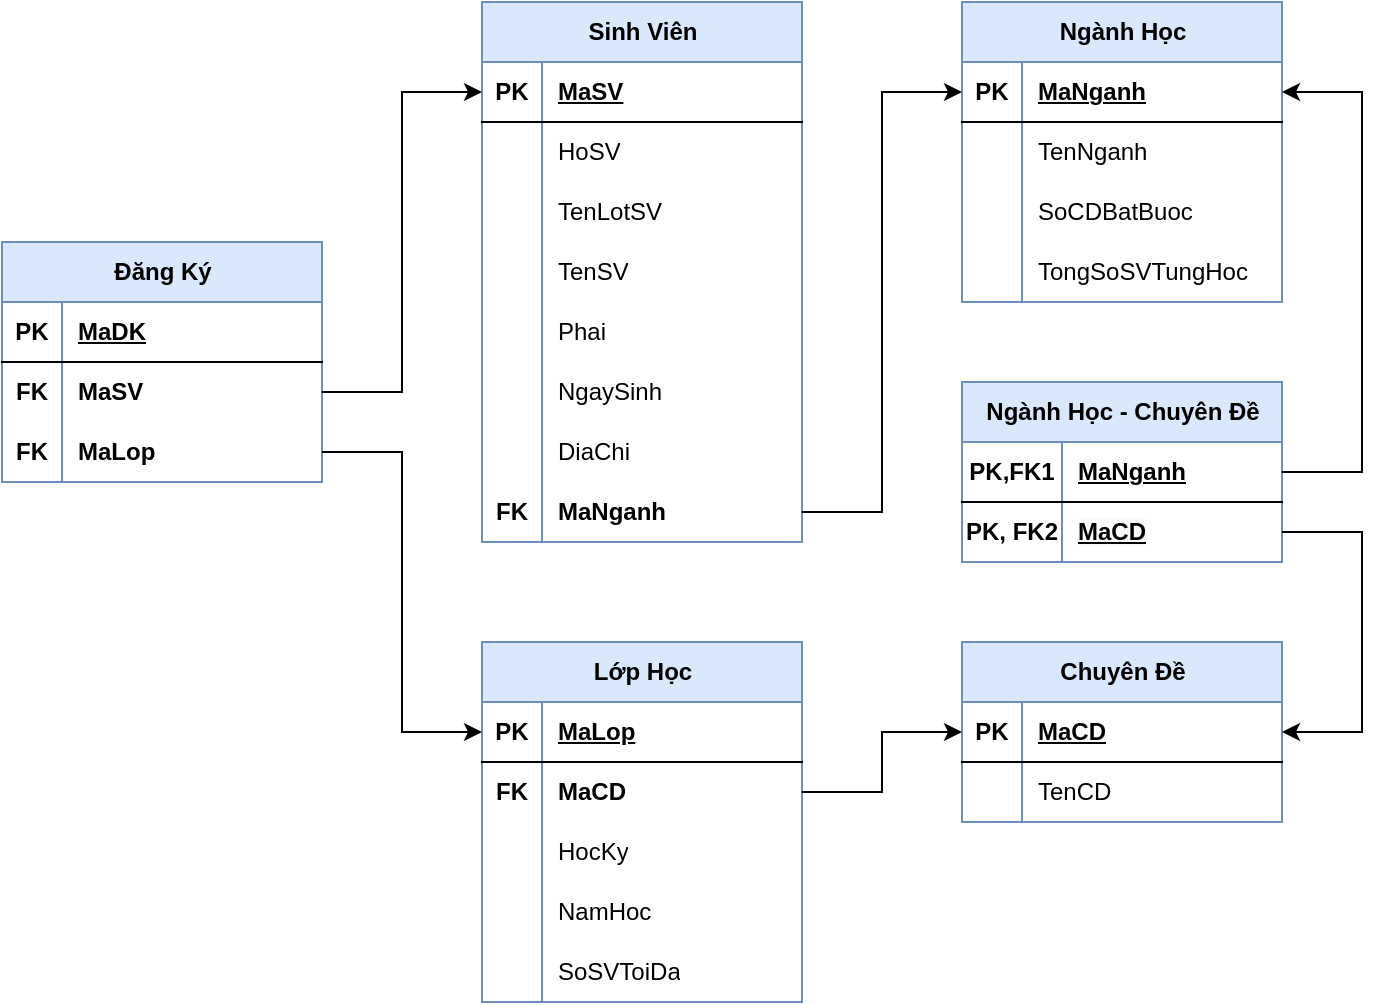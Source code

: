<mxfile version="26.0.9">
  <diagram name="Page-1" id="7kyxWclyCV3_2KLCZEji">
    <mxGraphModel dx="1981" dy="778" grid="1" gridSize="10" guides="1" tooltips="1" connect="1" arrows="1" fold="1" page="1" pageScale="1" pageWidth="850" pageHeight="1100" math="0" shadow="0">
      <root>
        <mxCell id="0" />
        <mxCell id="1" parent="0" />
        <mxCell id="jEYlWGHzcIJvr_2zK4km-11" value="Sinh Viên" style="shape=table;startSize=30;container=1;collapsible=1;childLayout=tableLayout;fixedRows=1;rowLines=0;fontStyle=1;align=center;resizeLast=1;html=1;fillColor=#dae8fc;strokeColor=#6c8ebf;" parent="1" vertex="1">
          <mxGeometry x="200" y="640" width="160" height="270" as="geometry">
            <mxRectangle x="200" y="640" width="90" height="30" as="alternateBounds" />
          </mxGeometry>
        </mxCell>
        <mxCell id="jEYlWGHzcIJvr_2zK4km-12" value="" style="shape=tableRow;horizontal=0;startSize=0;swimlaneHead=0;swimlaneBody=0;fillColor=none;collapsible=0;dropTarget=0;points=[[0,0.5],[1,0.5]];portConstraint=eastwest;top=0;left=0;right=0;bottom=1;" parent="jEYlWGHzcIJvr_2zK4km-11" vertex="1">
          <mxGeometry y="30" width="160" height="30" as="geometry" />
        </mxCell>
        <mxCell id="jEYlWGHzcIJvr_2zK4km-13" value="PK" style="shape=partialRectangle;connectable=0;fillColor=none;top=0;left=0;bottom=0;right=0;fontStyle=1;overflow=hidden;whiteSpace=wrap;html=1;" parent="jEYlWGHzcIJvr_2zK4km-12" vertex="1">
          <mxGeometry width="30" height="30" as="geometry">
            <mxRectangle width="30" height="30" as="alternateBounds" />
          </mxGeometry>
        </mxCell>
        <mxCell id="jEYlWGHzcIJvr_2zK4km-14" value="MaSV" style="shape=partialRectangle;connectable=0;fillColor=none;top=0;left=0;bottom=0;right=0;align=left;spacingLeft=6;fontStyle=5;overflow=hidden;whiteSpace=wrap;html=1;" parent="jEYlWGHzcIJvr_2zK4km-12" vertex="1">
          <mxGeometry x="30" width="130" height="30" as="geometry">
            <mxRectangle width="130" height="30" as="alternateBounds" />
          </mxGeometry>
        </mxCell>
        <mxCell id="jEYlWGHzcIJvr_2zK4km-15" value="" style="shape=tableRow;horizontal=0;startSize=0;swimlaneHead=0;swimlaneBody=0;fillColor=none;collapsible=0;dropTarget=0;points=[[0,0.5],[1,0.5]];portConstraint=eastwest;top=0;left=0;right=0;bottom=0;" parent="jEYlWGHzcIJvr_2zK4km-11" vertex="1">
          <mxGeometry y="60" width="160" height="30" as="geometry" />
        </mxCell>
        <mxCell id="jEYlWGHzcIJvr_2zK4km-16" value="" style="shape=partialRectangle;connectable=0;fillColor=none;top=0;left=0;bottom=0;right=0;editable=1;overflow=hidden;whiteSpace=wrap;html=1;" parent="jEYlWGHzcIJvr_2zK4km-15" vertex="1">
          <mxGeometry width="30" height="30" as="geometry">
            <mxRectangle width="30" height="30" as="alternateBounds" />
          </mxGeometry>
        </mxCell>
        <mxCell id="jEYlWGHzcIJvr_2zK4km-17" value="HoSV" style="shape=partialRectangle;connectable=0;fillColor=none;top=0;left=0;bottom=0;right=0;align=left;spacingLeft=6;overflow=hidden;whiteSpace=wrap;html=1;" parent="jEYlWGHzcIJvr_2zK4km-15" vertex="1">
          <mxGeometry x="30" width="130" height="30" as="geometry">
            <mxRectangle width="130" height="30" as="alternateBounds" />
          </mxGeometry>
        </mxCell>
        <mxCell id="jEYlWGHzcIJvr_2zK4km-18" value="" style="shape=tableRow;horizontal=0;startSize=0;swimlaneHead=0;swimlaneBody=0;fillColor=none;collapsible=0;dropTarget=0;points=[[0,0.5],[1,0.5]];portConstraint=eastwest;top=0;left=0;right=0;bottom=0;" parent="jEYlWGHzcIJvr_2zK4km-11" vertex="1">
          <mxGeometry y="90" width="160" height="30" as="geometry" />
        </mxCell>
        <mxCell id="jEYlWGHzcIJvr_2zK4km-19" value="" style="shape=partialRectangle;connectable=0;fillColor=none;top=0;left=0;bottom=0;right=0;editable=1;overflow=hidden;whiteSpace=wrap;html=1;" parent="jEYlWGHzcIJvr_2zK4km-18" vertex="1">
          <mxGeometry width="30" height="30" as="geometry">
            <mxRectangle width="30" height="30" as="alternateBounds" />
          </mxGeometry>
        </mxCell>
        <mxCell id="jEYlWGHzcIJvr_2zK4km-20" value="TenLotSV" style="shape=partialRectangle;connectable=0;fillColor=none;top=0;left=0;bottom=0;right=0;align=left;spacingLeft=6;overflow=hidden;whiteSpace=wrap;html=1;" parent="jEYlWGHzcIJvr_2zK4km-18" vertex="1">
          <mxGeometry x="30" width="130" height="30" as="geometry">
            <mxRectangle width="130" height="30" as="alternateBounds" />
          </mxGeometry>
        </mxCell>
        <mxCell id="jEYlWGHzcIJvr_2zK4km-66" value="" style="shape=tableRow;horizontal=0;startSize=0;swimlaneHead=0;swimlaneBody=0;fillColor=none;collapsible=0;dropTarget=0;points=[[0,0.5],[1,0.5]];portConstraint=eastwest;top=0;left=0;right=0;bottom=0;" parent="jEYlWGHzcIJvr_2zK4km-11" vertex="1">
          <mxGeometry y="120" width="160" height="30" as="geometry" />
        </mxCell>
        <mxCell id="jEYlWGHzcIJvr_2zK4km-67" value="" style="shape=partialRectangle;connectable=0;fillColor=none;top=0;left=0;bottom=0;right=0;editable=1;overflow=hidden;whiteSpace=wrap;html=1;" parent="jEYlWGHzcIJvr_2zK4km-66" vertex="1">
          <mxGeometry width="30" height="30" as="geometry">
            <mxRectangle width="30" height="30" as="alternateBounds" />
          </mxGeometry>
        </mxCell>
        <mxCell id="jEYlWGHzcIJvr_2zK4km-68" value="TenSV" style="shape=partialRectangle;connectable=0;fillColor=none;top=0;left=0;bottom=0;right=0;align=left;spacingLeft=6;overflow=hidden;whiteSpace=wrap;html=1;" parent="jEYlWGHzcIJvr_2zK4km-66" vertex="1">
          <mxGeometry x="30" width="130" height="30" as="geometry">
            <mxRectangle width="130" height="30" as="alternateBounds" />
          </mxGeometry>
        </mxCell>
        <mxCell id="jEYlWGHzcIJvr_2zK4km-69" value="" style="shape=tableRow;horizontal=0;startSize=0;swimlaneHead=0;swimlaneBody=0;fillColor=none;collapsible=0;dropTarget=0;points=[[0,0.5],[1,0.5]];portConstraint=eastwest;top=0;left=0;right=0;bottom=0;" parent="jEYlWGHzcIJvr_2zK4km-11" vertex="1">
          <mxGeometry y="150" width="160" height="30" as="geometry" />
        </mxCell>
        <mxCell id="jEYlWGHzcIJvr_2zK4km-70" value="" style="shape=partialRectangle;connectable=0;fillColor=none;top=0;left=0;bottom=0;right=0;editable=1;overflow=hidden;whiteSpace=wrap;html=1;" parent="jEYlWGHzcIJvr_2zK4km-69" vertex="1">
          <mxGeometry width="30" height="30" as="geometry">
            <mxRectangle width="30" height="30" as="alternateBounds" />
          </mxGeometry>
        </mxCell>
        <mxCell id="jEYlWGHzcIJvr_2zK4km-71" value="Phai" style="shape=partialRectangle;connectable=0;fillColor=none;top=0;left=0;bottom=0;right=0;align=left;spacingLeft=6;overflow=hidden;whiteSpace=wrap;html=1;" parent="jEYlWGHzcIJvr_2zK4km-69" vertex="1">
          <mxGeometry x="30" width="130" height="30" as="geometry">
            <mxRectangle width="130" height="30" as="alternateBounds" />
          </mxGeometry>
        </mxCell>
        <mxCell id="jEYlWGHzcIJvr_2zK4km-72" value="" style="shape=tableRow;horizontal=0;startSize=0;swimlaneHead=0;swimlaneBody=0;fillColor=none;collapsible=0;dropTarget=0;points=[[0,0.5],[1,0.5]];portConstraint=eastwest;top=0;left=0;right=0;bottom=0;" parent="jEYlWGHzcIJvr_2zK4km-11" vertex="1">
          <mxGeometry y="180" width="160" height="30" as="geometry" />
        </mxCell>
        <mxCell id="jEYlWGHzcIJvr_2zK4km-73" value="" style="shape=partialRectangle;connectable=0;fillColor=none;top=0;left=0;bottom=0;right=0;editable=1;overflow=hidden;whiteSpace=wrap;html=1;" parent="jEYlWGHzcIJvr_2zK4km-72" vertex="1">
          <mxGeometry width="30" height="30" as="geometry">
            <mxRectangle width="30" height="30" as="alternateBounds" />
          </mxGeometry>
        </mxCell>
        <mxCell id="jEYlWGHzcIJvr_2zK4km-74" value="NgaySinh" style="shape=partialRectangle;connectable=0;fillColor=none;top=0;left=0;bottom=0;right=0;align=left;spacingLeft=6;overflow=hidden;whiteSpace=wrap;html=1;" parent="jEYlWGHzcIJvr_2zK4km-72" vertex="1">
          <mxGeometry x="30" width="130" height="30" as="geometry">
            <mxRectangle width="130" height="30" as="alternateBounds" />
          </mxGeometry>
        </mxCell>
        <mxCell id="jEYlWGHzcIJvr_2zK4km-75" value="" style="shape=tableRow;horizontal=0;startSize=0;swimlaneHead=0;swimlaneBody=0;fillColor=none;collapsible=0;dropTarget=0;points=[[0,0.5],[1,0.5]];portConstraint=eastwest;top=0;left=0;right=0;bottom=0;" parent="jEYlWGHzcIJvr_2zK4km-11" vertex="1">
          <mxGeometry y="210" width="160" height="30" as="geometry" />
        </mxCell>
        <mxCell id="jEYlWGHzcIJvr_2zK4km-76" value="" style="shape=partialRectangle;connectable=0;fillColor=none;top=0;left=0;bottom=0;right=0;editable=1;overflow=hidden;whiteSpace=wrap;html=1;" parent="jEYlWGHzcIJvr_2zK4km-75" vertex="1">
          <mxGeometry width="30" height="30" as="geometry">
            <mxRectangle width="30" height="30" as="alternateBounds" />
          </mxGeometry>
        </mxCell>
        <mxCell id="jEYlWGHzcIJvr_2zK4km-77" value="DiaChi" style="shape=partialRectangle;connectable=0;fillColor=none;top=0;left=0;bottom=0;right=0;align=left;spacingLeft=6;overflow=hidden;whiteSpace=wrap;html=1;" parent="jEYlWGHzcIJvr_2zK4km-75" vertex="1">
          <mxGeometry x="30" width="130" height="30" as="geometry">
            <mxRectangle width="130" height="30" as="alternateBounds" />
          </mxGeometry>
        </mxCell>
        <mxCell id="jEYlWGHzcIJvr_2zK4km-21" value="" style="shape=tableRow;horizontal=0;startSize=0;swimlaneHead=0;swimlaneBody=0;fillColor=none;collapsible=0;dropTarget=0;points=[[0,0.5],[1,0.5]];portConstraint=eastwest;top=0;left=0;right=0;bottom=0;" parent="jEYlWGHzcIJvr_2zK4km-11" vertex="1">
          <mxGeometry y="240" width="160" height="30" as="geometry" />
        </mxCell>
        <mxCell id="jEYlWGHzcIJvr_2zK4km-22" value="&lt;b&gt;FK&lt;/b&gt;" style="shape=partialRectangle;connectable=0;fillColor=none;top=0;left=0;bottom=0;right=0;editable=1;overflow=hidden;whiteSpace=wrap;html=1;" parent="jEYlWGHzcIJvr_2zK4km-21" vertex="1">
          <mxGeometry width="30" height="30" as="geometry">
            <mxRectangle width="30" height="30" as="alternateBounds" />
          </mxGeometry>
        </mxCell>
        <mxCell id="jEYlWGHzcIJvr_2zK4km-23" value="&lt;b&gt;MaNganh&lt;/b&gt;" style="shape=partialRectangle;connectable=0;fillColor=none;top=0;left=0;bottom=0;right=0;align=left;spacingLeft=6;overflow=hidden;whiteSpace=wrap;html=1;" parent="jEYlWGHzcIJvr_2zK4km-21" vertex="1">
          <mxGeometry x="30" width="130" height="30" as="geometry">
            <mxRectangle width="130" height="30" as="alternateBounds" />
          </mxGeometry>
        </mxCell>
        <mxCell id="jEYlWGHzcIJvr_2zK4km-24" value="Lớp Học" style="shape=table;startSize=30;container=1;collapsible=1;childLayout=tableLayout;fixedRows=1;rowLines=0;fontStyle=1;align=center;resizeLast=1;html=1;fillColor=#dae8fc;strokeColor=#6c8ebf;" parent="1" vertex="1">
          <mxGeometry x="200" y="960" width="160" height="180" as="geometry" />
        </mxCell>
        <mxCell id="jEYlWGHzcIJvr_2zK4km-25" value="" style="shape=tableRow;horizontal=0;startSize=0;swimlaneHead=0;swimlaneBody=0;fillColor=none;collapsible=0;dropTarget=0;points=[[0,0.5],[1,0.5]];portConstraint=eastwest;top=0;left=0;right=0;bottom=1;" parent="jEYlWGHzcIJvr_2zK4km-24" vertex="1">
          <mxGeometry y="30" width="160" height="30" as="geometry" />
        </mxCell>
        <mxCell id="jEYlWGHzcIJvr_2zK4km-26" value="PK" style="shape=partialRectangle;connectable=0;fillColor=none;top=0;left=0;bottom=0;right=0;fontStyle=1;overflow=hidden;whiteSpace=wrap;html=1;" parent="jEYlWGHzcIJvr_2zK4km-25" vertex="1">
          <mxGeometry width="30" height="30" as="geometry">
            <mxRectangle width="30" height="30" as="alternateBounds" />
          </mxGeometry>
        </mxCell>
        <mxCell id="jEYlWGHzcIJvr_2zK4km-27" value="MaLop" style="shape=partialRectangle;connectable=0;fillColor=none;top=0;left=0;bottom=0;right=0;align=left;spacingLeft=6;fontStyle=5;overflow=hidden;whiteSpace=wrap;html=1;" parent="jEYlWGHzcIJvr_2zK4km-25" vertex="1">
          <mxGeometry x="30" width="130" height="30" as="geometry">
            <mxRectangle width="130" height="30" as="alternateBounds" />
          </mxGeometry>
        </mxCell>
        <mxCell id="jEYlWGHzcIJvr_2zK4km-28" value="" style="shape=tableRow;horizontal=0;startSize=0;swimlaneHead=0;swimlaneBody=0;fillColor=none;collapsible=0;dropTarget=0;points=[[0,0.5],[1,0.5]];portConstraint=eastwest;top=0;left=0;right=0;bottom=0;" parent="jEYlWGHzcIJvr_2zK4km-24" vertex="1">
          <mxGeometry y="60" width="160" height="30" as="geometry" />
        </mxCell>
        <mxCell id="jEYlWGHzcIJvr_2zK4km-29" value="&lt;b&gt;FK&lt;/b&gt;" style="shape=partialRectangle;connectable=0;fillColor=none;top=0;left=0;bottom=0;right=0;editable=1;overflow=hidden;whiteSpace=wrap;html=1;" parent="jEYlWGHzcIJvr_2zK4km-28" vertex="1">
          <mxGeometry width="30" height="30" as="geometry">
            <mxRectangle width="30" height="30" as="alternateBounds" />
          </mxGeometry>
        </mxCell>
        <mxCell id="jEYlWGHzcIJvr_2zK4km-30" value="&lt;b&gt;MaCD&lt;/b&gt;" style="shape=partialRectangle;connectable=0;fillColor=none;top=0;left=0;bottom=0;right=0;align=left;spacingLeft=6;overflow=hidden;whiteSpace=wrap;html=1;" parent="jEYlWGHzcIJvr_2zK4km-28" vertex="1">
          <mxGeometry x="30" width="130" height="30" as="geometry">
            <mxRectangle width="130" height="30" as="alternateBounds" />
          </mxGeometry>
        </mxCell>
        <mxCell id="jEYlWGHzcIJvr_2zK4km-31" value="" style="shape=tableRow;horizontal=0;startSize=0;swimlaneHead=0;swimlaneBody=0;fillColor=none;collapsible=0;dropTarget=0;points=[[0,0.5],[1,0.5]];portConstraint=eastwest;top=0;left=0;right=0;bottom=0;" parent="jEYlWGHzcIJvr_2zK4km-24" vertex="1">
          <mxGeometry y="90" width="160" height="30" as="geometry" />
        </mxCell>
        <mxCell id="jEYlWGHzcIJvr_2zK4km-32" value="" style="shape=partialRectangle;connectable=0;fillColor=none;top=0;left=0;bottom=0;right=0;editable=1;overflow=hidden;whiteSpace=wrap;html=1;" parent="jEYlWGHzcIJvr_2zK4km-31" vertex="1">
          <mxGeometry width="30" height="30" as="geometry">
            <mxRectangle width="30" height="30" as="alternateBounds" />
          </mxGeometry>
        </mxCell>
        <mxCell id="jEYlWGHzcIJvr_2zK4km-33" value="HocKy" style="shape=partialRectangle;connectable=0;fillColor=none;top=0;left=0;bottom=0;right=0;align=left;spacingLeft=6;overflow=hidden;whiteSpace=wrap;html=1;" parent="jEYlWGHzcIJvr_2zK4km-31" vertex="1">
          <mxGeometry x="30" width="130" height="30" as="geometry">
            <mxRectangle width="130" height="30" as="alternateBounds" />
          </mxGeometry>
        </mxCell>
        <mxCell id="jEYlWGHzcIJvr_2zK4km-106" value="" style="shape=tableRow;horizontal=0;startSize=0;swimlaneHead=0;swimlaneBody=0;fillColor=none;collapsible=0;dropTarget=0;points=[[0,0.5],[1,0.5]];portConstraint=eastwest;top=0;left=0;right=0;bottom=0;" parent="jEYlWGHzcIJvr_2zK4km-24" vertex="1">
          <mxGeometry y="120" width="160" height="30" as="geometry" />
        </mxCell>
        <mxCell id="jEYlWGHzcIJvr_2zK4km-107" value="" style="shape=partialRectangle;connectable=0;fillColor=none;top=0;left=0;bottom=0;right=0;editable=1;overflow=hidden;whiteSpace=wrap;html=1;" parent="jEYlWGHzcIJvr_2zK4km-106" vertex="1">
          <mxGeometry width="30" height="30" as="geometry">
            <mxRectangle width="30" height="30" as="alternateBounds" />
          </mxGeometry>
        </mxCell>
        <mxCell id="jEYlWGHzcIJvr_2zK4km-108" value="NamHoc" style="shape=partialRectangle;connectable=0;fillColor=none;top=0;left=0;bottom=0;right=0;align=left;spacingLeft=6;overflow=hidden;whiteSpace=wrap;html=1;" parent="jEYlWGHzcIJvr_2zK4km-106" vertex="1">
          <mxGeometry x="30" width="130" height="30" as="geometry">
            <mxRectangle width="130" height="30" as="alternateBounds" />
          </mxGeometry>
        </mxCell>
        <mxCell id="jEYlWGHzcIJvr_2zK4km-34" value="" style="shape=tableRow;horizontal=0;startSize=0;swimlaneHead=0;swimlaneBody=0;fillColor=none;collapsible=0;dropTarget=0;points=[[0,0.5],[1,0.5]];portConstraint=eastwest;top=0;left=0;right=0;bottom=0;" parent="jEYlWGHzcIJvr_2zK4km-24" vertex="1">
          <mxGeometry y="150" width="160" height="30" as="geometry" />
        </mxCell>
        <mxCell id="jEYlWGHzcIJvr_2zK4km-35" value="" style="shape=partialRectangle;connectable=0;fillColor=none;top=0;left=0;bottom=0;right=0;editable=1;overflow=hidden;whiteSpace=wrap;html=1;" parent="jEYlWGHzcIJvr_2zK4km-34" vertex="1">
          <mxGeometry width="30" height="30" as="geometry">
            <mxRectangle width="30" height="30" as="alternateBounds" />
          </mxGeometry>
        </mxCell>
        <mxCell id="jEYlWGHzcIJvr_2zK4km-36" value="SoSVToiDa" style="shape=partialRectangle;connectable=0;fillColor=none;top=0;left=0;bottom=0;right=0;align=left;spacingLeft=6;overflow=hidden;whiteSpace=wrap;html=1;" parent="jEYlWGHzcIJvr_2zK4km-34" vertex="1">
          <mxGeometry x="30" width="130" height="30" as="geometry">
            <mxRectangle width="130" height="30" as="alternateBounds" />
          </mxGeometry>
        </mxCell>
        <mxCell id="jEYlWGHzcIJvr_2zK4km-37" value="Chuyên Đề" style="shape=table;startSize=30;container=1;collapsible=1;childLayout=tableLayout;fixedRows=1;rowLines=0;fontStyle=1;align=center;resizeLast=1;html=1;fillColor=#dae8fc;strokeColor=#6c8ebf;" parent="1" vertex="1">
          <mxGeometry x="440" y="960" width="160" height="90" as="geometry" />
        </mxCell>
        <mxCell id="jEYlWGHzcIJvr_2zK4km-38" value="" style="shape=tableRow;horizontal=0;startSize=0;swimlaneHead=0;swimlaneBody=0;fillColor=none;collapsible=0;dropTarget=0;points=[[0,0.5],[1,0.5]];portConstraint=eastwest;top=0;left=0;right=0;bottom=1;" parent="jEYlWGHzcIJvr_2zK4km-37" vertex="1">
          <mxGeometry y="30" width="160" height="30" as="geometry" />
        </mxCell>
        <mxCell id="jEYlWGHzcIJvr_2zK4km-39" value="PK" style="shape=partialRectangle;connectable=0;fillColor=none;top=0;left=0;bottom=0;right=0;fontStyle=1;overflow=hidden;whiteSpace=wrap;html=1;" parent="jEYlWGHzcIJvr_2zK4km-38" vertex="1">
          <mxGeometry width="30" height="30" as="geometry">
            <mxRectangle width="30" height="30" as="alternateBounds" />
          </mxGeometry>
        </mxCell>
        <mxCell id="jEYlWGHzcIJvr_2zK4km-40" value="MaCD" style="shape=partialRectangle;connectable=0;fillColor=none;top=0;left=0;bottom=0;right=0;align=left;spacingLeft=6;fontStyle=5;overflow=hidden;whiteSpace=wrap;html=1;" parent="jEYlWGHzcIJvr_2zK4km-38" vertex="1">
          <mxGeometry x="30" width="130" height="30" as="geometry">
            <mxRectangle width="130" height="30" as="alternateBounds" />
          </mxGeometry>
        </mxCell>
        <mxCell id="jEYlWGHzcIJvr_2zK4km-44" value="" style="shape=tableRow;horizontal=0;startSize=0;swimlaneHead=0;swimlaneBody=0;fillColor=none;collapsible=0;dropTarget=0;points=[[0,0.5],[1,0.5]];portConstraint=eastwest;top=0;left=0;right=0;bottom=0;" parent="jEYlWGHzcIJvr_2zK4km-37" vertex="1">
          <mxGeometry y="60" width="160" height="30" as="geometry" />
        </mxCell>
        <mxCell id="jEYlWGHzcIJvr_2zK4km-45" value="" style="shape=partialRectangle;connectable=0;fillColor=none;top=0;left=0;bottom=0;right=0;editable=1;overflow=hidden;whiteSpace=wrap;html=1;" parent="jEYlWGHzcIJvr_2zK4km-44" vertex="1">
          <mxGeometry width="30" height="30" as="geometry">
            <mxRectangle width="30" height="30" as="alternateBounds" />
          </mxGeometry>
        </mxCell>
        <mxCell id="jEYlWGHzcIJvr_2zK4km-46" value="TenCD" style="shape=partialRectangle;connectable=0;fillColor=none;top=0;left=0;bottom=0;right=0;align=left;spacingLeft=6;overflow=hidden;whiteSpace=wrap;html=1;" parent="jEYlWGHzcIJvr_2zK4km-44" vertex="1">
          <mxGeometry x="30" width="130" height="30" as="geometry">
            <mxRectangle width="130" height="30" as="alternateBounds" />
          </mxGeometry>
        </mxCell>
        <mxCell id="jEYlWGHzcIJvr_2zK4km-50" value="Ngành Học" style="shape=table;startSize=30;container=1;collapsible=1;childLayout=tableLayout;fixedRows=1;rowLines=0;fontStyle=1;align=center;resizeLast=1;html=1;fillColor=#dae8fc;strokeColor=#6c8ebf;" parent="1" vertex="1">
          <mxGeometry x="440" y="640" width="160" height="150" as="geometry" />
        </mxCell>
        <mxCell id="jEYlWGHzcIJvr_2zK4km-51" value="" style="shape=tableRow;horizontal=0;startSize=0;swimlaneHead=0;swimlaneBody=0;fillColor=none;collapsible=0;dropTarget=0;points=[[0,0.5],[1,0.5]];portConstraint=eastwest;top=0;left=0;right=0;bottom=1;" parent="jEYlWGHzcIJvr_2zK4km-50" vertex="1">
          <mxGeometry y="30" width="160" height="30" as="geometry" />
        </mxCell>
        <mxCell id="jEYlWGHzcIJvr_2zK4km-52" value="PK" style="shape=partialRectangle;connectable=0;fillColor=none;top=0;left=0;bottom=0;right=0;fontStyle=1;overflow=hidden;whiteSpace=wrap;html=1;" parent="jEYlWGHzcIJvr_2zK4km-51" vertex="1">
          <mxGeometry width="30" height="30" as="geometry">
            <mxRectangle width="30" height="30" as="alternateBounds" />
          </mxGeometry>
        </mxCell>
        <mxCell id="jEYlWGHzcIJvr_2zK4km-53" value="MaNganh" style="shape=partialRectangle;connectable=0;fillColor=none;top=0;left=0;bottom=0;right=0;align=left;spacingLeft=6;fontStyle=5;overflow=hidden;whiteSpace=wrap;html=1;" parent="jEYlWGHzcIJvr_2zK4km-51" vertex="1">
          <mxGeometry x="30" width="130" height="30" as="geometry">
            <mxRectangle width="130" height="30" as="alternateBounds" />
          </mxGeometry>
        </mxCell>
        <mxCell id="jEYlWGHzcIJvr_2zK4km-54" value="" style="shape=tableRow;horizontal=0;startSize=0;swimlaneHead=0;swimlaneBody=0;fillColor=none;collapsible=0;dropTarget=0;points=[[0,0.5],[1,0.5]];portConstraint=eastwest;top=0;left=0;right=0;bottom=0;" parent="jEYlWGHzcIJvr_2zK4km-50" vertex="1">
          <mxGeometry y="60" width="160" height="30" as="geometry" />
        </mxCell>
        <mxCell id="jEYlWGHzcIJvr_2zK4km-55" value="" style="shape=partialRectangle;connectable=0;fillColor=none;top=0;left=0;bottom=0;right=0;editable=1;overflow=hidden;whiteSpace=wrap;html=1;" parent="jEYlWGHzcIJvr_2zK4km-54" vertex="1">
          <mxGeometry width="30" height="30" as="geometry">
            <mxRectangle width="30" height="30" as="alternateBounds" />
          </mxGeometry>
        </mxCell>
        <mxCell id="jEYlWGHzcIJvr_2zK4km-56" value="TenNganh" style="shape=partialRectangle;connectable=0;fillColor=none;top=0;left=0;bottom=0;right=0;align=left;spacingLeft=6;overflow=hidden;whiteSpace=wrap;html=1;" parent="jEYlWGHzcIJvr_2zK4km-54" vertex="1">
          <mxGeometry x="30" width="130" height="30" as="geometry">
            <mxRectangle width="130" height="30" as="alternateBounds" />
          </mxGeometry>
        </mxCell>
        <mxCell id="jEYlWGHzcIJvr_2zK4km-57" value="" style="shape=tableRow;horizontal=0;startSize=0;swimlaneHead=0;swimlaneBody=0;fillColor=none;collapsible=0;dropTarget=0;points=[[0,0.5],[1,0.5]];portConstraint=eastwest;top=0;left=0;right=0;bottom=0;" parent="jEYlWGHzcIJvr_2zK4km-50" vertex="1">
          <mxGeometry y="90" width="160" height="30" as="geometry" />
        </mxCell>
        <mxCell id="jEYlWGHzcIJvr_2zK4km-58" value="" style="shape=partialRectangle;connectable=0;fillColor=none;top=0;left=0;bottom=0;right=0;editable=1;overflow=hidden;whiteSpace=wrap;html=1;" parent="jEYlWGHzcIJvr_2zK4km-57" vertex="1">
          <mxGeometry width="30" height="30" as="geometry">
            <mxRectangle width="30" height="30" as="alternateBounds" />
          </mxGeometry>
        </mxCell>
        <mxCell id="jEYlWGHzcIJvr_2zK4km-59" value="SoCDBatBuoc" style="shape=partialRectangle;connectable=0;fillColor=none;top=0;left=0;bottom=0;right=0;align=left;spacingLeft=6;overflow=hidden;whiteSpace=wrap;html=1;" parent="jEYlWGHzcIJvr_2zK4km-57" vertex="1">
          <mxGeometry x="30" width="130" height="30" as="geometry">
            <mxRectangle width="130" height="30" as="alternateBounds" />
          </mxGeometry>
        </mxCell>
        <mxCell id="jEYlWGHzcIJvr_2zK4km-60" value="" style="shape=tableRow;horizontal=0;startSize=0;swimlaneHead=0;swimlaneBody=0;fillColor=none;collapsible=0;dropTarget=0;points=[[0,0.5],[1,0.5]];portConstraint=eastwest;top=0;left=0;right=0;bottom=0;" parent="jEYlWGHzcIJvr_2zK4km-50" vertex="1">
          <mxGeometry y="120" width="160" height="30" as="geometry" />
        </mxCell>
        <mxCell id="jEYlWGHzcIJvr_2zK4km-61" value="" style="shape=partialRectangle;connectable=0;fillColor=none;top=0;left=0;bottom=0;right=0;editable=1;overflow=hidden;whiteSpace=wrap;html=1;" parent="jEYlWGHzcIJvr_2zK4km-60" vertex="1">
          <mxGeometry width="30" height="30" as="geometry">
            <mxRectangle width="30" height="30" as="alternateBounds" />
          </mxGeometry>
        </mxCell>
        <mxCell id="jEYlWGHzcIJvr_2zK4km-62" value="TongSoSVTungHoc" style="shape=partialRectangle;connectable=0;fillColor=none;top=0;left=0;bottom=0;right=0;align=left;spacingLeft=6;overflow=hidden;whiteSpace=wrap;html=1;" parent="jEYlWGHzcIJvr_2zK4km-60" vertex="1">
          <mxGeometry x="30" width="130" height="30" as="geometry">
            <mxRectangle width="130" height="30" as="alternateBounds" />
          </mxGeometry>
        </mxCell>
        <mxCell id="jEYlWGHzcIJvr_2zK4km-78" style="edgeStyle=orthogonalEdgeStyle;rounded=0;orthogonalLoop=1;jettySize=auto;html=1;entryX=0;entryY=0.5;entryDx=0;entryDy=0;" parent="1" source="jEYlWGHzcIJvr_2zK4km-21" target="jEYlWGHzcIJvr_2zK4km-51" edge="1">
          <mxGeometry relative="1" as="geometry" />
        </mxCell>
        <mxCell id="jEYlWGHzcIJvr_2zK4km-93" value="Đăng Ký" style="shape=table;startSize=30;container=1;collapsible=1;childLayout=tableLayout;fixedRows=1;rowLines=0;fontStyle=1;align=center;resizeLast=1;html=1;fillColor=#dae8fc;strokeColor=#6c8ebf;" parent="1" vertex="1">
          <mxGeometry x="-40" y="760" width="160" height="120" as="geometry" />
        </mxCell>
        <mxCell id="jEYlWGHzcIJvr_2zK4km-94" value="" style="shape=tableRow;horizontal=0;startSize=0;swimlaneHead=0;swimlaneBody=0;fillColor=none;collapsible=0;dropTarget=0;points=[[0,0.5],[1,0.5]];portConstraint=eastwest;top=0;left=0;right=0;bottom=1;" parent="jEYlWGHzcIJvr_2zK4km-93" vertex="1">
          <mxGeometry y="30" width="160" height="30" as="geometry" />
        </mxCell>
        <mxCell id="jEYlWGHzcIJvr_2zK4km-95" value="PK" style="shape=partialRectangle;connectable=0;fillColor=none;top=0;left=0;bottom=0;right=0;fontStyle=1;overflow=hidden;whiteSpace=wrap;html=1;" parent="jEYlWGHzcIJvr_2zK4km-94" vertex="1">
          <mxGeometry width="30" height="30" as="geometry">
            <mxRectangle width="30" height="30" as="alternateBounds" />
          </mxGeometry>
        </mxCell>
        <mxCell id="jEYlWGHzcIJvr_2zK4km-96" value="MaDK" style="shape=partialRectangle;connectable=0;fillColor=none;top=0;left=0;bottom=0;right=0;align=left;spacingLeft=6;fontStyle=5;overflow=hidden;whiteSpace=wrap;html=1;" parent="jEYlWGHzcIJvr_2zK4km-94" vertex="1">
          <mxGeometry x="30" width="130" height="30" as="geometry">
            <mxRectangle width="130" height="30" as="alternateBounds" />
          </mxGeometry>
        </mxCell>
        <mxCell id="jEYlWGHzcIJvr_2zK4km-97" value="" style="shape=tableRow;horizontal=0;startSize=0;swimlaneHead=0;swimlaneBody=0;fillColor=none;collapsible=0;dropTarget=0;points=[[0,0.5],[1,0.5]];portConstraint=eastwest;top=0;left=0;right=0;bottom=0;" parent="jEYlWGHzcIJvr_2zK4km-93" vertex="1">
          <mxGeometry y="60" width="160" height="30" as="geometry" />
        </mxCell>
        <mxCell id="jEYlWGHzcIJvr_2zK4km-98" value="&lt;b&gt;FK&lt;/b&gt;" style="shape=partialRectangle;connectable=0;fillColor=none;top=0;left=0;bottom=0;right=0;editable=1;overflow=hidden;whiteSpace=wrap;html=1;" parent="jEYlWGHzcIJvr_2zK4km-97" vertex="1">
          <mxGeometry width="30" height="30" as="geometry">
            <mxRectangle width="30" height="30" as="alternateBounds" />
          </mxGeometry>
        </mxCell>
        <mxCell id="jEYlWGHzcIJvr_2zK4km-99" value="&lt;b&gt;MaSV&lt;/b&gt;" style="shape=partialRectangle;connectable=0;fillColor=none;top=0;left=0;bottom=0;right=0;align=left;spacingLeft=6;overflow=hidden;whiteSpace=wrap;html=1;" parent="jEYlWGHzcIJvr_2zK4km-97" vertex="1">
          <mxGeometry x="30" width="130" height="30" as="geometry">
            <mxRectangle width="130" height="30" as="alternateBounds" />
          </mxGeometry>
        </mxCell>
        <mxCell id="jEYlWGHzcIJvr_2zK4km-100" value="" style="shape=tableRow;horizontal=0;startSize=0;swimlaneHead=0;swimlaneBody=0;fillColor=none;collapsible=0;dropTarget=0;points=[[0,0.5],[1,0.5]];portConstraint=eastwest;top=0;left=0;right=0;bottom=0;" parent="jEYlWGHzcIJvr_2zK4km-93" vertex="1">
          <mxGeometry y="90" width="160" height="30" as="geometry" />
        </mxCell>
        <mxCell id="jEYlWGHzcIJvr_2zK4km-101" value="&lt;b&gt;FK&lt;/b&gt;" style="shape=partialRectangle;connectable=0;fillColor=none;top=0;left=0;bottom=0;right=0;editable=1;overflow=hidden;whiteSpace=wrap;html=1;" parent="jEYlWGHzcIJvr_2zK4km-100" vertex="1">
          <mxGeometry width="30" height="30" as="geometry">
            <mxRectangle width="30" height="30" as="alternateBounds" />
          </mxGeometry>
        </mxCell>
        <mxCell id="jEYlWGHzcIJvr_2zK4km-102" value="&lt;b&gt;MaLop&lt;/b&gt;" style="shape=partialRectangle;connectable=0;fillColor=none;top=0;left=0;bottom=0;right=0;align=left;spacingLeft=6;overflow=hidden;whiteSpace=wrap;html=1;" parent="jEYlWGHzcIJvr_2zK4km-100" vertex="1">
          <mxGeometry x="30" width="130" height="30" as="geometry">
            <mxRectangle width="130" height="30" as="alternateBounds" />
          </mxGeometry>
        </mxCell>
        <mxCell id="jEYlWGHzcIJvr_2zK4km-109" style="edgeStyle=orthogonalEdgeStyle;rounded=0;orthogonalLoop=1;jettySize=auto;html=1;entryX=0;entryY=0.5;entryDx=0;entryDy=0;" parent="1" source="jEYlWGHzcIJvr_2zK4km-28" target="jEYlWGHzcIJvr_2zK4km-38" edge="1">
          <mxGeometry relative="1" as="geometry" />
        </mxCell>
        <mxCell id="jEYlWGHzcIJvr_2zK4km-112" style="edgeStyle=orthogonalEdgeStyle;rounded=0;orthogonalLoop=1;jettySize=auto;html=1;exitX=1;exitY=0.5;exitDx=0;exitDy=0;entryX=0;entryY=0.5;entryDx=0;entryDy=0;" parent="1" source="jEYlWGHzcIJvr_2zK4km-97" target="jEYlWGHzcIJvr_2zK4km-12" edge="1">
          <mxGeometry relative="1" as="geometry" />
        </mxCell>
        <mxCell id="jEYlWGHzcIJvr_2zK4km-113" style="edgeStyle=orthogonalEdgeStyle;rounded=0;orthogonalLoop=1;jettySize=auto;html=1;exitX=1;exitY=0.5;exitDx=0;exitDy=0;entryX=0;entryY=0.5;entryDx=0;entryDy=0;" parent="1" source="jEYlWGHzcIJvr_2zK4km-100" target="jEYlWGHzcIJvr_2zK4km-25" edge="1">
          <mxGeometry relative="1" as="geometry" />
        </mxCell>
        <mxCell id="59zoZCjVJ2mcOvxQp49P-1" value="Ngành Học - Chuyên Đề" style="shape=table;startSize=30;container=1;collapsible=1;childLayout=tableLayout;fixedRows=1;rowLines=0;fontStyle=1;align=center;resizeLast=1;html=1;fillColor=#dae8fc;strokeColor=#6c8ebf;" vertex="1" parent="1">
          <mxGeometry x="440" y="830" width="160" height="90" as="geometry" />
        </mxCell>
        <mxCell id="59zoZCjVJ2mcOvxQp49P-2" value="" style="shape=tableRow;horizontal=0;startSize=0;swimlaneHead=0;swimlaneBody=0;fillColor=none;collapsible=0;dropTarget=0;points=[[0,0.5],[1,0.5]];portConstraint=eastwest;top=0;left=0;right=0;bottom=1;" vertex="1" parent="59zoZCjVJ2mcOvxQp49P-1">
          <mxGeometry y="30" width="160" height="30" as="geometry" />
        </mxCell>
        <mxCell id="59zoZCjVJ2mcOvxQp49P-3" value="PK,FK1" style="shape=partialRectangle;connectable=0;fillColor=none;top=0;left=0;bottom=0;right=0;fontStyle=1;overflow=hidden;whiteSpace=wrap;html=1;" vertex="1" parent="59zoZCjVJ2mcOvxQp49P-2">
          <mxGeometry width="50" height="30" as="geometry">
            <mxRectangle width="50" height="30" as="alternateBounds" />
          </mxGeometry>
        </mxCell>
        <mxCell id="59zoZCjVJ2mcOvxQp49P-4" value="&lt;u style=&quot;font-weight: 400;&quot;&gt;&lt;b&gt;MaNganh&lt;/b&gt;&lt;/u&gt;" style="shape=partialRectangle;connectable=0;fillColor=none;top=0;left=0;bottom=0;right=0;align=left;spacingLeft=6;fontStyle=5;overflow=hidden;whiteSpace=wrap;html=1;" vertex="1" parent="59zoZCjVJ2mcOvxQp49P-2">
          <mxGeometry x="50" width="110" height="30" as="geometry">
            <mxRectangle width="110" height="30" as="alternateBounds" />
          </mxGeometry>
        </mxCell>
        <mxCell id="59zoZCjVJ2mcOvxQp49P-5" value="" style="shape=tableRow;horizontal=0;startSize=0;swimlaneHead=0;swimlaneBody=0;fillColor=none;collapsible=0;dropTarget=0;points=[[0,0.5],[1,0.5]];portConstraint=eastwest;top=0;left=0;right=0;bottom=0;" vertex="1" parent="59zoZCjVJ2mcOvxQp49P-1">
          <mxGeometry y="60" width="160" height="30" as="geometry" />
        </mxCell>
        <mxCell id="59zoZCjVJ2mcOvxQp49P-6" value="&lt;b&gt;PK, FK2&lt;/b&gt;" style="shape=partialRectangle;connectable=0;fillColor=none;top=0;left=0;bottom=0;right=0;editable=1;overflow=hidden;whiteSpace=wrap;html=1;" vertex="1" parent="59zoZCjVJ2mcOvxQp49P-5">
          <mxGeometry width="50" height="30" as="geometry">
            <mxRectangle width="50" height="30" as="alternateBounds" />
          </mxGeometry>
        </mxCell>
        <mxCell id="59zoZCjVJ2mcOvxQp49P-7" value="&lt;span style=&quot;color: rgb(0, 0, 0); font-family: Helvetica; font-size: 12px; font-style: normal; font-variant-ligatures: normal; font-variant-caps: normal; font-weight: 700; letter-spacing: normal; orphans: 2; text-align: left; text-indent: 0px; text-transform: none; widows: 2; word-spacing: 0px; -webkit-text-stroke-width: 0px; white-space: normal; background-color: rgb(251, 251, 251); text-decoration: underline; float: none; display: inline !important;&quot;&gt;MaCD&lt;/span&gt;" style="shape=partialRectangle;connectable=0;fillColor=none;top=0;left=0;bottom=0;right=0;align=left;spacingLeft=6;overflow=hidden;whiteSpace=wrap;html=1;" vertex="1" parent="59zoZCjVJ2mcOvxQp49P-5">
          <mxGeometry x="50" width="110" height="30" as="geometry">
            <mxRectangle width="110" height="30" as="alternateBounds" />
          </mxGeometry>
        </mxCell>
        <mxCell id="59zoZCjVJ2mcOvxQp49P-8" style="edgeStyle=orthogonalEdgeStyle;rounded=0;orthogonalLoop=1;jettySize=auto;html=1;exitX=1;exitY=0.5;exitDx=0;exitDy=0;entryX=1;entryY=0.5;entryDx=0;entryDy=0;" edge="1" parent="1" source="59zoZCjVJ2mcOvxQp49P-5" target="jEYlWGHzcIJvr_2zK4km-38">
          <mxGeometry relative="1" as="geometry">
            <Array as="points">
              <mxPoint x="640" y="905" />
              <mxPoint x="640" y="1005" />
            </Array>
          </mxGeometry>
        </mxCell>
        <mxCell id="59zoZCjVJ2mcOvxQp49P-9" style="edgeStyle=orthogonalEdgeStyle;rounded=0;orthogonalLoop=1;jettySize=auto;html=1;exitX=1;exitY=0.5;exitDx=0;exitDy=0;entryX=1;entryY=0.5;entryDx=0;entryDy=0;" edge="1" parent="1" source="59zoZCjVJ2mcOvxQp49P-2" target="jEYlWGHzcIJvr_2zK4km-51">
          <mxGeometry relative="1" as="geometry">
            <Array as="points">
              <mxPoint x="640" y="875" />
              <mxPoint x="640" y="685" />
            </Array>
          </mxGeometry>
        </mxCell>
      </root>
    </mxGraphModel>
  </diagram>
</mxfile>
